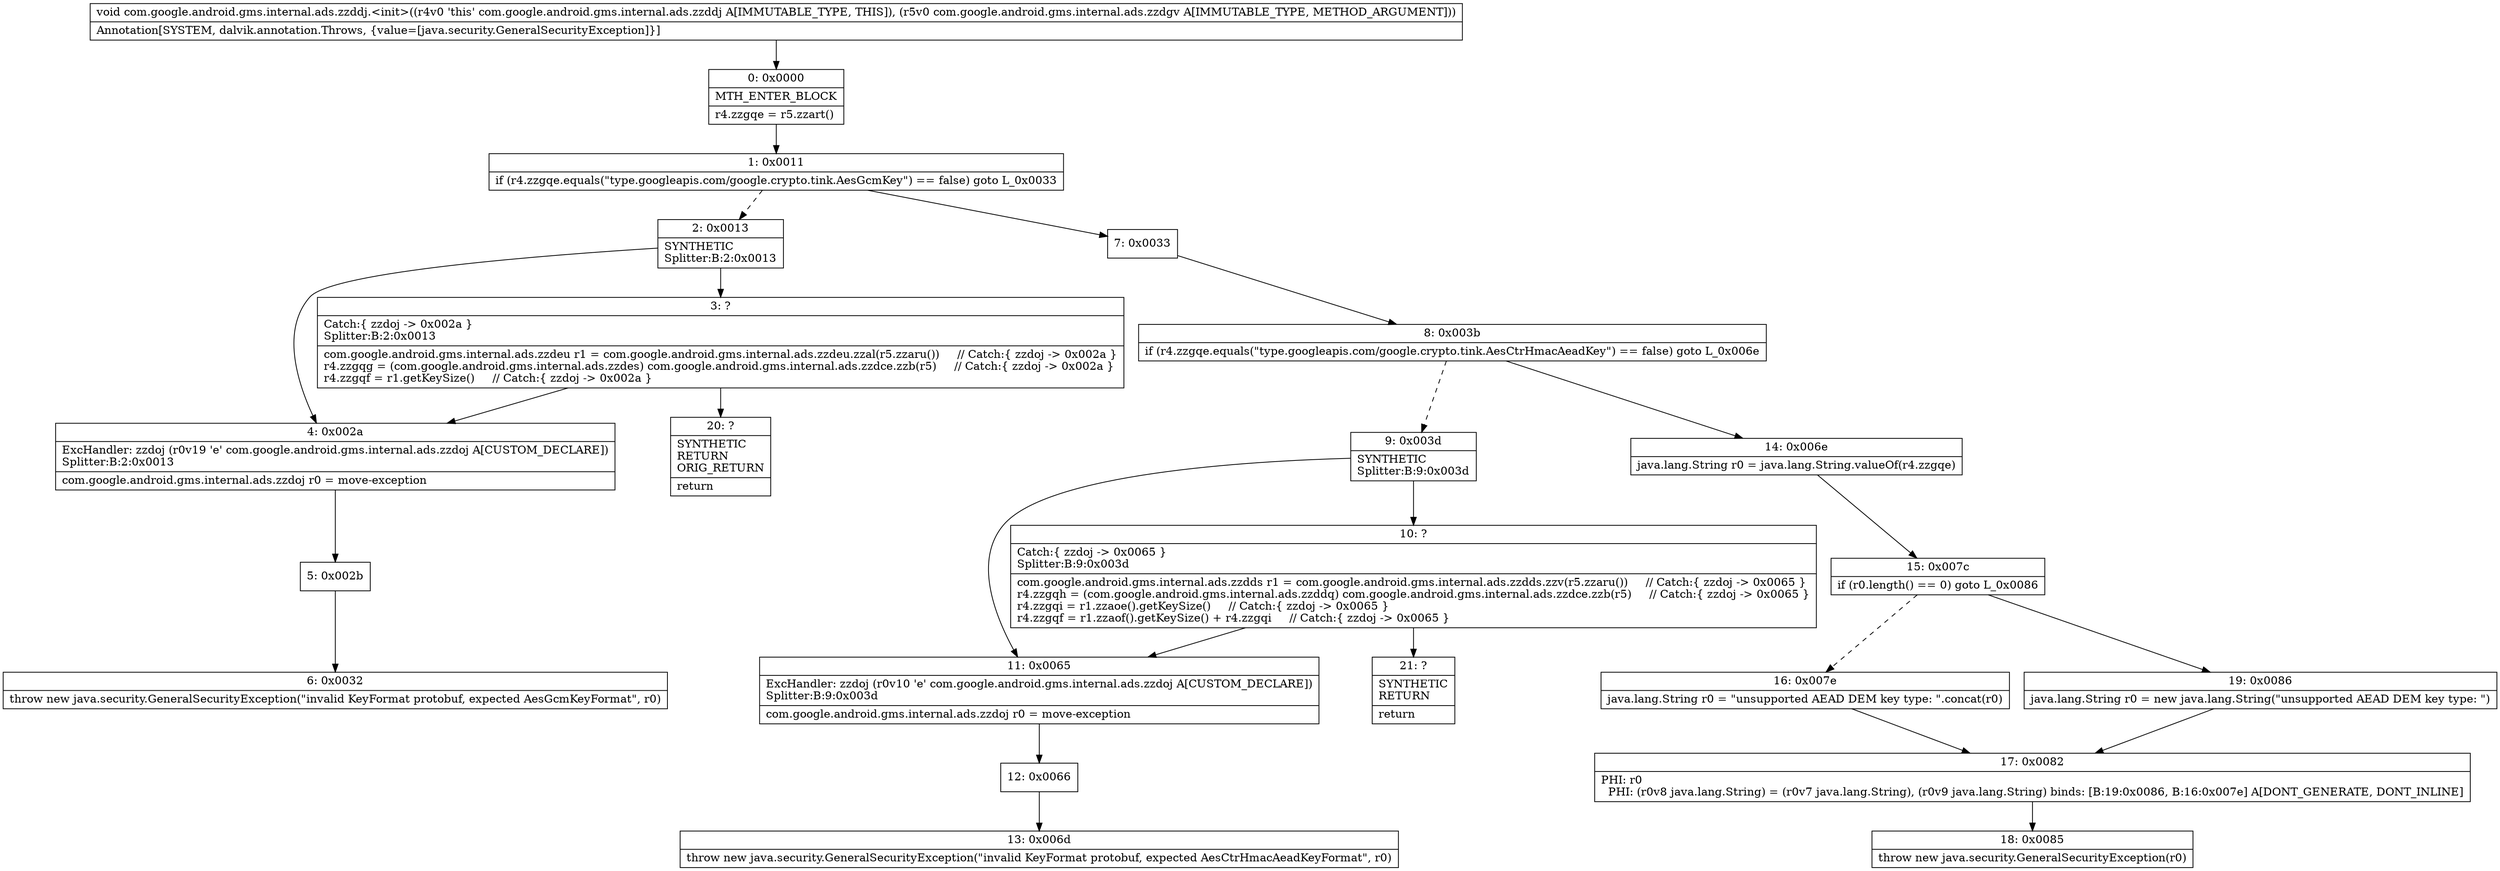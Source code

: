 digraph "CFG forcom.google.android.gms.internal.ads.zzddj.\<init\>(Lcom\/google\/android\/gms\/internal\/ads\/zzdgv;)V" {
Node_0 [shape=record,label="{0\:\ 0x0000|MTH_ENTER_BLOCK\l|r4.zzgqe = r5.zzart()\l}"];
Node_1 [shape=record,label="{1\:\ 0x0011|if (r4.zzgqe.equals(\"type.googleapis.com\/google.crypto.tink.AesGcmKey\") == false) goto L_0x0033\l}"];
Node_2 [shape=record,label="{2\:\ 0x0013|SYNTHETIC\lSplitter:B:2:0x0013\l}"];
Node_3 [shape=record,label="{3\:\ ?|Catch:\{ zzdoj \-\> 0x002a \}\lSplitter:B:2:0x0013\l|com.google.android.gms.internal.ads.zzdeu r1 = com.google.android.gms.internal.ads.zzdeu.zzal(r5.zzaru())     \/\/ Catch:\{ zzdoj \-\> 0x002a \}\lr4.zzgqg = (com.google.android.gms.internal.ads.zzdes) com.google.android.gms.internal.ads.zzdce.zzb(r5)     \/\/ Catch:\{ zzdoj \-\> 0x002a \}\lr4.zzgqf = r1.getKeySize()     \/\/ Catch:\{ zzdoj \-\> 0x002a \}\l}"];
Node_4 [shape=record,label="{4\:\ 0x002a|ExcHandler: zzdoj (r0v19 'e' com.google.android.gms.internal.ads.zzdoj A[CUSTOM_DECLARE])\lSplitter:B:2:0x0013\l|com.google.android.gms.internal.ads.zzdoj r0 = move\-exception\l}"];
Node_5 [shape=record,label="{5\:\ 0x002b}"];
Node_6 [shape=record,label="{6\:\ 0x0032|throw new java.security.GeneralSecurityException(\"invalid KeyFormat protobuf, expected AesGcmKeyFormat\", r0)\l}"];
Node_7 [shape=record,label="{7\:\ 0x0033}"];
Node_8 [shape=record,label="{8\:\ 0x003b|if (r4.zzgqe.equals(\"type.googleapis.com\/google.crypto.tink.AesCtrHmacAeadKey\") == false) goto L_0x006e\l}"];
Node_9 [shape=record,label="{9\:\ 0x003d|SYNTHETIC\lSplitter:B:9:0x003d\l}"];
Node_10 [shape=record,label="{10\:\ ?|Catch:\{ zzdoj \-\> 0x0065 \}\lSplitter:B:9:0x003d\l|com.google.android.gms.internal.ads.zzdds r1 = com.google.android.gms.internal.ads.zzdds.zzv(r5.zzaru())     \/\/ Catch:\{ zzdoj \-\> 0x0065 \}\lr4.zzgqh = (com.google.android.gms.internal.ads.zzddq) com.google.android.gms.internal.ads.zzdce.zzb(r5)     \/\/ Catch:\{ zzdoj \-\> 0x0065 \}\lr4.zzgqi = r1.zzaoe().getKeySize()     \/\/ Catch:\{ zzdoj \-\> 0x0065 \}\lr4.zzgqf = r1.zzaof().getKeySize() + r4.zzgqi     \/\/ Catch:\{ zzdoj \-\> 0x0065 \}\l}"];
Node_11 [shape=record,label="{11\:\ 0x0065|ExcHandler: zzdoj (r0v10 'e' com.google.android.gms.internal.ads.zzdoj A[CUSTOM_DECLARE])\lSplitter:B:9:0x003d\l|com.google.android.gms.internal.ads.zzdoj r0 = move\-exception\l}"];
Node_12 [shape=record,label="{12\:\ 0x0066}"];
Node_13 [shape=record,label="{13\:\ 0x006d|throw new java.security.GeneralSecurityException(\"invalid KeyFormat protobuf, expected AesCtrHmacAeadKeyFormat\", r0)\l}"];
Node_14 [shape=record,label="{14\:\ 0x006e|java.lang.String r0 = java.lang.String.valueOf(r4.zzgqe)\l}"];
Node_15 [shape=record,label="{15\:\ 0x007c|if (r0.length() == 0) goto L_0x0086\l}"];
Node_16 [shape=record,label="{16\:\ 0x007e|java.lang.String r0 = \"unsupported AEAD DEM key type: \".concat(r0)\l}"];
Node_17 [shape=record,label="{17\:\ 0x0082|PHI: r0 \l  PHI: (r0v8 java.lang.String) = (r0v7 java.lang.String), (r0v9 java.lang.String) binds: [B:19:0x0086, B:16:0x007e] A[DONT_GENERATE, DONT_INLINE]\l}"];
Node_18 [shape=record,label="{18\:\ 0x0085|throw new java.security.GeneralSecurityException(r0)\l}"];
Node_19 [shape=record,label="{19\:\ 0x0086|java.lang.String r0 = new java.lang.String(\"unsupported AEAD DEM key type: \")\l}"];
Node_20 [shape=record,label="{20\:\ ?|SYNTHETIC\lRETURN\lORIG_RETURN\l|return\l}"];
Node_21 [shape=record,label="{21\:\ ?|SYNTHETIC\lRETURN\l|return\l}"];
MethodNode[shape=record,label="{void com.google.android.gms.internal.ads.zzddj.\<init\>((r4v0 'this' com.google.android.gms.internal.ads.zzddj A[IMMUTABLE_TYPE, THIS]), (r5v0 com.google.android.gms.internal.ads.zzdgv A[IMMUTABLE_TYPE, METHOD_ARGUMENT]))  | Annotation[SYSTEM, dalvik.annotation.Throws, \{value=[java.security.GeneralSecurityException]\}]\l}"];
MethodNode -> Node_0;
Node_0 -> Node_1;
Node_1 -> Node_2[style=dashed];
Node_1 -> Node_7;
Node_2 -> Node_3;
Node_2 -> Node_4;
Node_3 -> Node_4;
Node_3 -> Node_20;
Node_4 -> Node_5;
Node_5 -> Node_6;
Node_7 -> Node_8;
Node_8 -> Node_9[style=dashed];
Node_8 -> Node_14;
Node_9 -> Node_10;
Node_9 -> Node_11;
Node_10 -> Node_11;
Node_10 -> Node_21;
Node_11 -> Node_12;
Node_12 -> Node_13;
Node_14 -> Node_15;
Node_15 -> Node_16[style=dashed];
Node_15 -> Node_19;
Node_16 -> Node_17;
Node_17 -> Node_18;
Node_19 -> Node_17;
}

